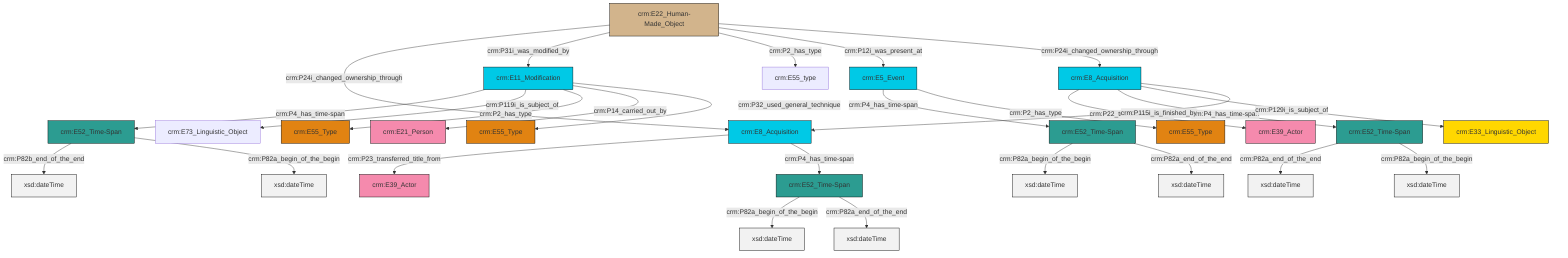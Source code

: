 graph TD
classDef Literal fill:#f2f2f2,stroke:#000000;
classDef CRM_Entity fill:#FFFFFF,stroke:#000000;
classDef Temporal_Entity fill:#00C9E6, stroke:#000000;
classDef Type fill:#E18312, stroke:#000000;
classDef Time-Span fill:#2C9C91, stroke:#000000;
classDef Appellation fill:#FFEB7F, stroke:#000000;
classDef Place fill:#008836, stroke:#000000;
classDef Persistent_Item fill:#B266B2, stroke:#000000;
classDef Conceptual_Object fill:#FFD700, stroke:#000000;
classDef Physical_Thing fill:#D2B48C, stroke:#000000;
classDef Actor fill:#f58aad, stroke:#000000;
classDef PC_Classes fill:#4ce600, stroke:#000000;
classDef Multi fill:#cccccc,stroke:#000000;

2["crm:E8_Acquisition"]:::Temporal_Entity -->|crm:P22_transferred_title_to| 3["crm:E39_Actor"]:::Actor
4["crm:E22_Human-Made_Object"]:::Physical_Thing -->|crm:P24i_changed_ownership_through| 5["crm:E8_Acquisition"]:::Temporal_Entity
4["crm:E22_Human-Made_Object"]:::Physical_Thing -->|crm:P31i_was_modified_by| 9["crm:E11_Modification"]:::Temporal_Entity
2["crm:E8_Acquisition"]:::Temporal_Entity -->|crm:P4_has_time-span| 11["crm:E52_Time-Span"]:::Time-Span
12["crm:E52_Time-Span"]:::Time-Span -->|crm:P82a_begin_of_the_begin| 13[xsd:dateTime]:::Literal
11["crm:E52_Time-Span"]:::Time-Span -->|crm:P82a_end_of_the_end| 15[xsd:dateTime]:::Literal
9["crm:E11_Modification"]:::Temporal_Entity -->|crm:P4_has_time-span| 16["crm:E52_Time-Span"]:::Time-Span
12["crm:E52_Time-Span"]:::Time-Span -->|crm:P82a_end_of_the_end| 17[xsd:dateTime]:::Literal
5["crm:E8_Acquisition"]:::Temporal_Entity -->|crm:P23_transferred_title_from| 22["crm:E39_Actor"]:::Actor
4["crm:E22_Human-Made_Object"]:::Physical_Thing -->|crm:P2_has_type| 23["crm:E55_type"]:::Default
16["crm:E52_Time-Span"]:::Time-Span -->|crm:P82b_end_of_the_end| 27[xsd:dateTime]:::Literal
9["crm:E11_Modification"]:::Temporal_Entity -->|crm:P119i_is_subject_of| 28["crm:E73_Linguistic_Object"]:::Default
29["crm:E5_Event"]:::Temporal_Entity -->|crm:P4_has_time-span| 12["crm:E52_Time-Span"]:::Time-Span
5["crm:E8_Acquisition"]:::Temporal_Entity -->|crm:P4_has_time-span| 18["crm:E52_Time-Span"]:::Time-Span
2["crm:E8_Acquisition"]:::Temporal_Entity -->|crm:P129i_is_subject_of| 20["crm:E33_Linguistic_Object"]:::Conceptual_Object
18["crm:E52_Time-Span"]:::Time-Span -->|crm:P82a_begin_of_the_begin| 30[xsd:dateTime]:::Literal
9["crm:E11_Modification"]:::Temporal_Entity -->|crm:P2_has_type| 0["crm:E55_Type"]:::Type
9["crm:E11_Modification"]:::Temporal_Entity -->|crm:P14_carried_out_by| 32["crm:E21_Person"]:::Actor
16["crm:E52_Time-Span"]:::Time-Span -->|crm:P82a_begin_of_the_begin| 33[xsd:dateTime]:::Literal
4["crm:E22_Human-Made_Object"]:::Physical_Thing -->|crm:P12i_was_present_at| 29["crm:E5_Event"]:::Temporal_Entity
9["crm:E11_Modification"]:::Temporal_Entity -->|crm:P32_used_general_technique| 24["crm:E55_Type"]:::Type
11["crm:E52_Time-Span"]:::Time-Span -->|crm:P82a_begin_of_the_begin| 38[xsd:dateTime]:::Literal
4["crm:E22_Human-Made_Object"]:::Physical_Thing -->|crm:P24i_changed_ownership_through| 2["crm:E8_Acquisition"]:::Temporal_Entity
18["crm:E52_Time-Span"]:::Time-Span -->|crm:P82a_end_of_the_end| 39[xsd:dateTime]:::Literal
29["crm:E5_Event"]:::Temporal_Entity -->|crm:P2_has_type| 7["crm:E55_Type"]:::Type
2["crm:E8_Acquisition"]:::Temporal_Entity -->|crm:P115i_is_finished_by| 5["crm:E8_Acquisition"]:::Temporal_Entity